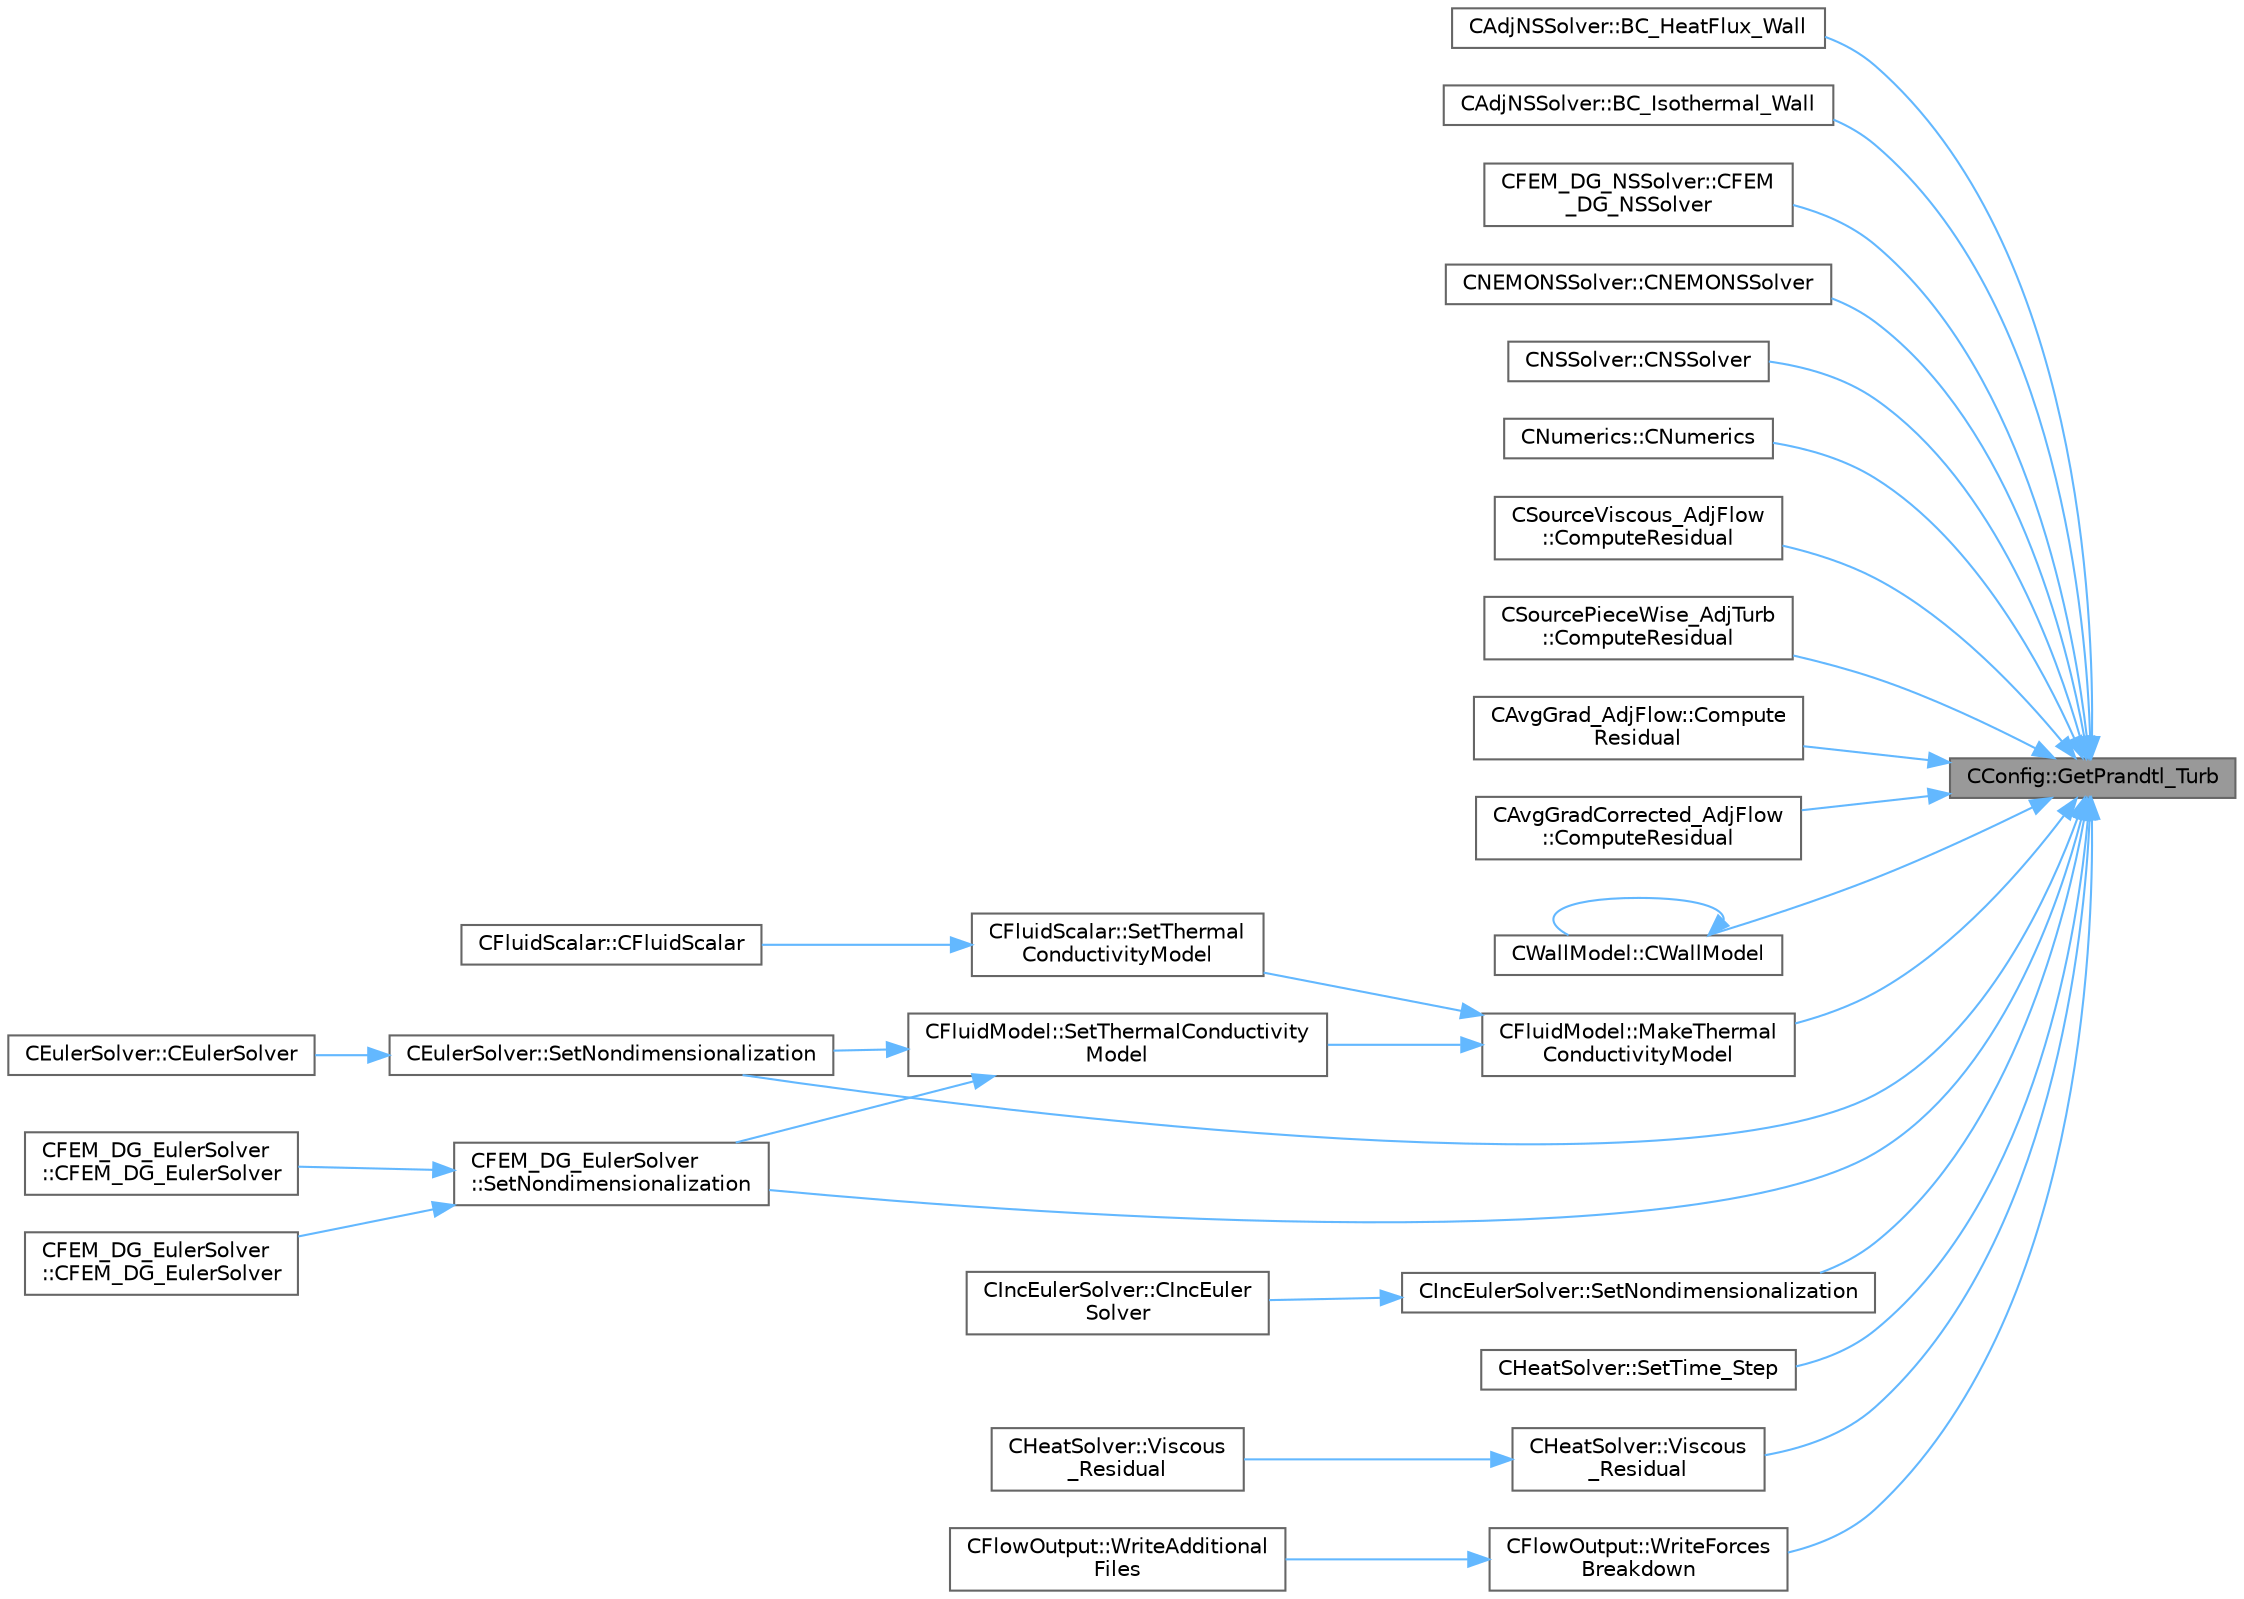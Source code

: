 digraph "CConfig::GetPrandtl_Turb"
{
 // LATEX_PDF_SIZE
  bgcolor="transparent";
  edge [fontname=Helvetica,fontsize=10,labelfontname=Helvetica,labelfontsize=10];
  node [fontname=Helvetica,fontsize=10,shape=box,height=0.2,width=0.4];
  rankdir="RL";
  Node1 [id="Node000001",label="CConfig::GetPrandtl_Turb",height=0.2,width=0.4,color="gray40", fillcolor="grey60", style="filled", fontcolor="black",tooltip="Get the value of the turbulent Prandtl number."];
  Node1 -> Node2 [id="edge1_Node000001_Node000002",dir="back",color="steelblue1",style="solid",tooltip=" "];
  Node2 [id="Node000002",label="CAdjNSSolver::BC_HeatFlux_Wall",height=0.2,width=0.4,color="grey40", fillcolor="white", style="filled",URL="$classCAdjNSSolver.html#aac064a699355df483ca48c40e7c50675",tooltip="Impose via the residual or brute force the Navier-Stokes adjoint boundary condition (heat flux)."];
  Node1 -> Node3 [id="edge2_Node000001_Node000003",dir="back",color="steelblue1",style="solid",tooltip=" "];
  Node3 [id="Node000003",label="CAdjNSSolver::BC_Isothermal_Wall",height=0.2,width=0.4,color="grey40", fillcolor="white", style="filled",URL="$classCAdjNSSolver.html#a159875229feba5b14c433990e5a89d60",tooltip="Impose via the residual or brute force the Navier-Stokes adjoint boundary condition (heat flux)."];
  Node1 -> Node4 [id="edge3_Node000001_Node000004",dir="back",color="steelblue1",style="solid",tooltip=" "];
  Node4 [id="Node000004",label="CFEM_DG_NSSolver::CFEM\l_DG_NSSolver",height=0.2,width=0.4,color="grey40", fillcolor="white", style="filled",URL="$classCFEM__DG__NSSolver.html#ac5a18ef33fc677c41a8f25d05eea1318",tooltip=" "];
  Node1 -> Node5 [id="edge4_Node000001_Node000005",dir="back",color="steelblue1",style="solid",tooltip=" "];
  Node5 [id="Node000005",label="CNEMONSSolver::CNEMONSSolver",height=0.2,width=0.4,color="grey40", fillcolor="white", style="filled",URL="$classCNEMONSSolver.html#afddd3d39c6dedc633b2651c087bc68ea",tooltip=" "];
  Node1 -> Node6 [id="edge5_Node000001_Node000006",dir="back",color="steelblue1",style="solid",tooltip=" "];
  Node6 [id="Node000006",label="CNSSolver::CNSSolver",height=0.2,width=0.4,color="grey40", fillcolor="white", style="filled",URL="$classCNSSolver.html#a2a8ad49c42b4546696e631cf44b7788b",tooltip=" "];
  Node1 -> Node7 [id="edge6_Node000001_Node000007",dir="back",color="steelblue1",style="solid",tooltip=" "];
  Node7 [id="Node000007",label="CNumerics::CNumerics",height=0.2,width=0.4,color="grey40", fillcolor="white", style="filled",URL="$classCNumerics.html#a79f665435f17104034568a1552fdea6d",tooltip=" "];
  Node1 -> Node8 [id="edge7_Node000001_Node000008",dir="back",color="steelblue1",style="solid",tooltip=" "];
  Node8 [id="Node000008",label="CSourceViscous_AdjFlow\l::ComputeResidual",height=0.2,width=0.4,color="grey40", fillcolor="white", style="filled",URL="$classCSourceViscous__AdjFlow.html#a2b932c4819c726173b03e99badcbcf9b",tooltip="Source term integration of the flow adjoint equation."];
  Node1 -> Node9 [id="edge8_Node000001_Node000009",dir="back",color="steelblue1",style="solid",tooltip=" "];
  Node9 [id="Node000009",label="CSourcePieceWise_AdjTurb\l::ComputeResidual",height=0.2,width=0.4,color="grey40", fillcolor="white", style="filled",URL="$classCSourcePieceWise__AdjTurb.html#aa1777b31db2d353ae98d01c88b00c2e5",tooltip="Source term integration of the adjoint turbulence equation."];
  Node1 -> Node10 [id="edge9_Node000001_Node000010",dir="back",color="steelblue1",style="solid",tooltip=" "];
  Node10 [id="Node000010",label="CAvgGrad_AdjFlow::Compute\lResidual",height=0.2,width=0.4,color="grey40", fillcolor="white", style="filled",URL="$classCAvgGrad__AdjFlow.html#aaf8a81428299b85f7e6a08c26389bae4",tooltip="Residual computation."];
  Node1 -> Node11 [id="edge10_Node000001_Node000011",dir="back",color="steelblue1",style="solid",tooltip=" "];
  Node11 [id="Node000011",label="CAvgGradCorrected_AdjFlow\l::ComputeResidual",height=0.2,width=0.4,color="grey40", fillcolor="white", style="filled",URL="$classCAvgGradCorrected__AdjFlow.html#a57c234e2f8ce58a578223d5b39c8bdf5",tooltip="Compute the adjoint flow viscous residual in a non-conservative way using an average of gradients and..."];
  Node1 -> Node12 [id="edge11_Node000001_Node000012",dir="back",color="steelblue1",style="solid",tooltip=" "];
  Node12 [id="Node000012",label="CWallModel::CWallModel",height=0.2,width=0.4,color="grey40", fillcolor="white", style="filled",URL="$classCWallModel.html#a10e2ac8c054da773362d99997a80af8b",tooltip="Constructor of the class."];
  Node12 -> Node12 [id="edge12_Node000012_Node000012",dir="back",color="steelblue1",style="solid",tooltip=" "];
  Node1 -> Node13 [id="edge13_Node000001_Node000013",dir="back",color="steelblue1",style="solid",tooltip=" "];
  Node13 [id="Node000013",label="CFluidModel::MakeThermal\lConductivityModel",height=0.2,width=0.4,color="grey40", fillcolor="white", style="filled",URL="$classCFluidModel.html#a906430175741549b72c46b5e162149ca",tooltip="Instantiate the right type of conductivity model based on config."];
  Node13 -> Node14 [id="edge14_Node000013_Node000014",dir="back",color="steelblue1",style="solid",tooltip=" "];
  Node14 [id="Node000014",label="CFluidModel::SetThermalConductivity\lModel",height=0.2,width=0.4,color="grey40", fillcolor="white", style="filled",URL="$classCFluidModel.html#a6c387c9e21d5da336d61f58214587ac8",tooltip="Set thermal conductivity model."];
  Node14 -> Node15 [id="edge15_Node000014_Node000015",dir="back",color="steelblue1",style="solid",tooltip=" "];
  Node15 [id="Node000015",label="CEulerSolver::SetNondimensionalization",height=0.2,width=0.4,color="grey40", fillcolor="white", style="filled",URL="$classCEulerSolver.html#a1c633d6e77fefb2e76308e2ba0af0c2c",tooltip="Set the solver nondimensionalization."];
  Node15 -> Node16 [id="edge16_Node000015_Node000016",dir="back",color="steelblue1",style="solid",tooltip=" "];
  Node16 [id="Node000016",label="CEulerSolver::CEulerSolver",height=0.2,width=0.4,color="grey40", fillcolor="white", style="filled",URL="$classCEulerSolver.html#acb987947b2e76a9900605cb5fee72460",tooltip="Main constructor of this class."];
  Node14 -> Node17 [id="edge17_Node000014_Node000017",dir="back",color="steelblue1",style="solid",tooltip=" "];
  Node17 [id="Node000017",label="CFEM_DG_EulerSolver\l::SetNondimensionalization",height=0.2,width=0.4,color="grey40", fillcolor="white", style="filled",URL="$classCFEM__DG__EulerSolver.html#a31316dc2fe564329d9bb372961b10a3a",tooltip="Set the fluid solver nondimensionalization."];
  Node17 -> Node18 [id="edge18_Node000017_Node000018",dir="back",color="steelblue1",style="solid",tooltip=" "];
  Node18 [id="Node000018",label="CFEM_DG_EulerSolver\l::CFEM_DG_EulerSolver",height=0.2,width=0.4,color="grey40", fillcolor="white", style="filled",URL="$classCFEM__DG__EulerSolver.html#a70d30ef9e7cd7620d54ec73f4b1ed28c",tooltip=" "];
  Node17 -> Node19 [id="edge19_Node000017_Node000019",dir="back",color="steelblue1",style="solid",tooltip=" "];
  Node19 [id="Node000019",label="CFEM_DG_EulerSolver\l::CFEM_DG_EulerSolver",height=0.2,width=0.4,color="grey40", fillcolor="white", style="filled",URL="$classCFEM__DG__EulerSolver.html#a677fa998b78bd489a3f8bee0d56623dd",tooltip=" "];
  Node13 -> Node20 [id="edge20_Node000013_Node000020",dir="back",color="steelblue1",style="solid",tooltip=" "];
  Node20 [id="Node000020",label="CFluidScalar::SetThermal\lConductivityModel",height=0.2,width=0.4,color="grey40", fillcolor="white", style="filled",URL="$classCFluidScalar.html#a4223d15eb4ab0e69626859ade4f10197",tooltip="Set thermal conductivity model."];
  Node20 -> Node21 [id="edge21_Node000020_Node000021",dir="back",color="steelblue1",style="solid",tooltip=" "];
  Node21 [id="Node000021",label="CFluidScalar::CFluidScalar",height=0.2,width=0.4,color="grey40", fillcolor="white", style="filled",URL="$classCFluidScalar.html#a0424cef1839c30dde36bd1d0cab8ffdd",tooltip="Constructor of the class."];
  Node1 -> Node15 [id="edge22_Node000001_Node000015",dir="back",color="steelblue1",style="solid",tooltip=" "];
  Node1 -> Node22 [id="edge23_Node000001_Node000022",dir="back",color="steelblue1",style="solid",tooltip=" "];
  Node22 [id="Node000022",label="CIncEulerSolver::SetNondimensionalization",height=0.2,width=0.4,color="grey40", fillcolor="white", style="filled",URL="$classCIncEulerSolver.html#a2cffaa24417cb3803d36d38b3874d6d0",tooltip="Set the solver nondimensionalization."];
  Node22 -> Node23 [id="edge24_Node000022_Node000023",dir="back",color="steelblue1",style="solid",tooltip=" "];
  Node23 [id="Node000023",label="CIncEulerSolver::CIncEuler\lSolver",height=0.2,width=0.4,color="grey40", fillcolor="white", style="filled",URL="$classCIncEulerSolver.html#a2a0c72c1d1d79e45c69da03e01f6281a",tooltip="Constructor of the class."];
  Node1 -> Node17 [id="edge25_Node000001_Node000017",dir="back",color="steelblue1",style="solid",tooltip=" "];
  Node1 -> Node24 [id="edge26_Node000001_Node000024",dir="back",color="steelblue1",style="solid",tooltip=" "];
  Node24 [id="Node000024",label="CHeatSolver::SetTime_Step",height=0.2,width=0.4,color="grey40", fillcolor="white", style="filled",URL="$classCHeatSolver.html#a46a94222146629b60daac7226d0099c0",tooltip="A virtual member."];
  Node1 -> Node25 [id="edge27_Node000001_Node000025",dir="back",color="steelblue1",style="solid",tooltip=" "];
  Node25 [id="Node000025",label="CHeatSolver::Viscous\l_Residual",height=0.2,width=0.4,color="grey40", fillcolor="white", style="filled",URL="$classCHeatSolver.html#a078a6e9d20e655c5926ffefac94ad360",tooltip="Compute the viscous flux for the scalar equation at a particular edge."];
  Node25 -> Node26 [id="edge28_Node000025_Node000026",dir="back",color="steelblue1",style="solid",tooltip=" "];
  Node26 [id="Node000026",label="CHeatSolver::Viscous\l_Residual",height=0.2,width=0.4,color="grey40", fillcolor="white", style="filled",URL="$classCHeatSolver.html#a28c9bfdc4b9410d4a01ab373a69d7a5b",tooltip="Compute the viscous residuals for the turbulent equation."];
  Node1 -> Node27 [id="edge29_Node000001_Node000027",dir="back",color="steelblue1",style="solid",tooltip=" "];
  Node27 [id="Node000027",label="CFlowOutput::WriteForces\lBreakdown",height=0.2,width=0.4,color="grey40", fillcolor="white", style="filled",URL="$classCFlowOutput.html#aff6a6f11c9f53f559bab9ca94b21cd2a",tooltip="Write the forces breakdown file."];
  Node27 -> Node28 [id="edge30_Node000027_Node000028",dir="back",color="steelblue1",style="solid",tooltip=" "];
  Node28 [id="Node000028",label="CFlowOutput::WriteAdditional\lFiles",height=0.2,width=0.4,color="grey40", fillcolor="white", style="filled",URL="$classCFlowOutput.html#aaac3fb7b2575967b157c306065ab1ea8",tooltip="Write any additional files defined for the current solver."];
}
